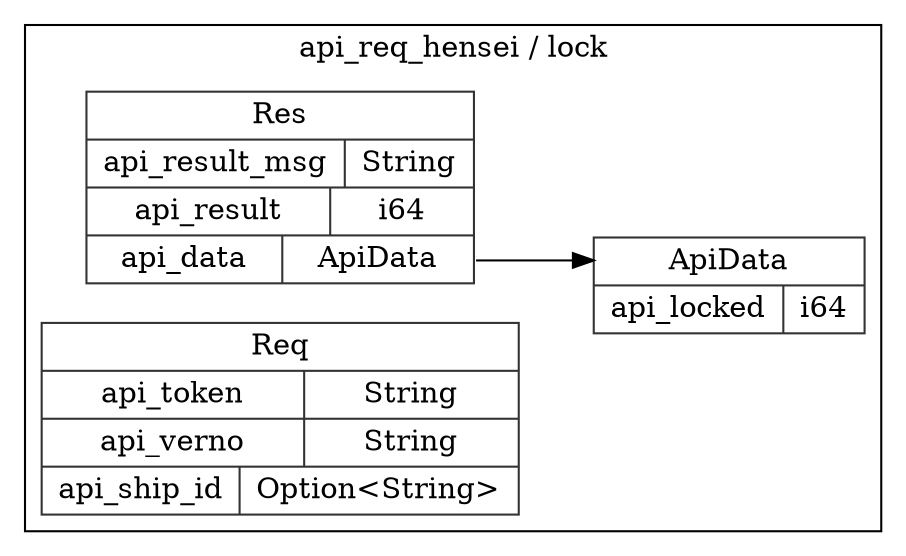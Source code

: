 digraph {
  rankdir=LR;
  subgraph cluster_0 {
    label="api_req_hensei / lock";
    node [style="filled", color=white, style="solid", color=gray20];
    api_req_hensei__lock__ApiData [label="<ApiData> ApiData  | { api_locked | <api_locked> i64 }", shape=record];
    api_req_hensei__lock__Res [label="<Res> Res  | { api_result_msg | <api_result_msg> String } | { api_result | <api_result> i64 } | { api_data | <api_data> ApiData }", shape=record];
    api_req_hensei__lock__Res:api_data:e -> api_req_hensei__lock__ApiData:ApiData:w;
    api_req_hensei__lock__Req [label="<Req> Req  | { api_token | <api_token> String } | { api_verno | <api_verno> String } | { api_ship_id | <api_ship_id> Option\<String\> }", shape=record];
  }
}

